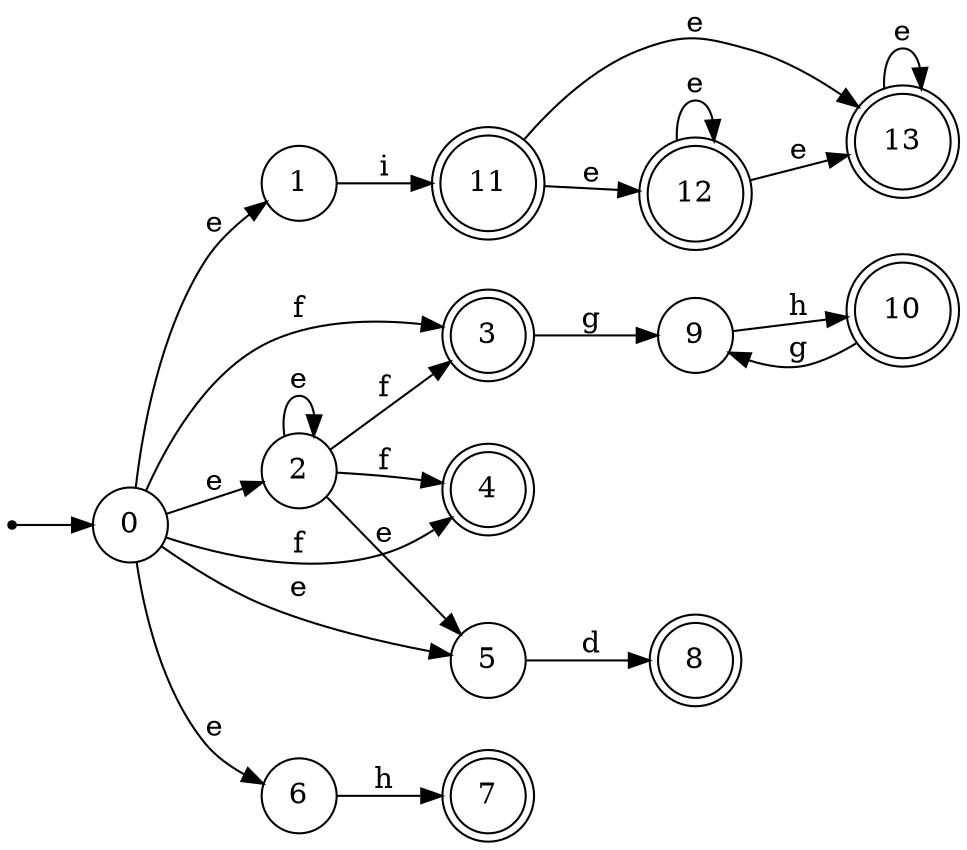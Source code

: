 digraph finite_state_machine {
rankdir=LR;
size="20,20";
node [shape = point]; "dummy0"
node [shape = circle]; "0";
"dummy0" -> "0";
node [shape = circle]; "1";
node [shape = circle]; "2";
node [shape = doublecircle]; "3";node [shape = doublecircle]; "4";node [shape = circle]; "5";
node [shape = circle]; "6";
node [shape = doublecircle]; "7";node [shape = doublecircle]; "8";node [shape = circle]; "9";
node [shape = doublecircle]; "10";node [shape = doublecircle]; "11";node [shape = doublecircle]; "12";node [shape = doublecircle]; "13";"0" -> "1" [label = "e"];
 "0" -> "2" [label = "e"];
 "0" -> "5" [label = "e"];
 "0" -> "6" [label = "e"];
 "0" -> "3" [label = "f"];
 "0" -> "4" [label = "f"];
 "6" -> "7" [label = "h"];
 "5" -> "8" [label = "d"];
 "3" -> "9" [label = "g"];
 "9" -> "10" [label = "h"];
 "10" -> "9" [label = "g"];
 "2" -> "2" [label = "e"];
 "2" -> "5" [label = "e"];
 "2" -> "3" [label = "f"];
 "2" -> "4" [label = "f"];
 "1" -> "11" [label = "i"];
 "11" -> "12" [label = "e"];
 "11" -> "13" [label = "e"];
 "13" -> "13" [label = "e"];
 "12" -> "12" [label = "e"];
 "12" -> "13" [label = "e"];
 }
